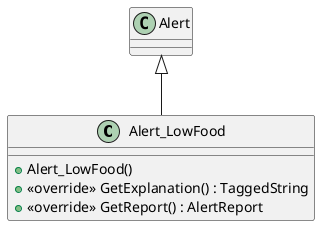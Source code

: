 @startuml
class Alert_LowFood {
    + Alert_LowFood()
    + <<override>> GetExplanation() : TaggedString
    + <<override>> GetReport() : AlertReport
}
Alert <|-- Alert_LowFood
@enduml
